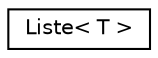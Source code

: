 digraph "Graphical Class Hierarchy"
{
  edge [fontname="Helvetica",fontsize="10",labelfontname="Helvetica",labelfontsize="10"];
  node [fontname="Helvetica",fontsize="10",shape=record];
  rankdir="LR";
  Node0 [label="Liste\< T \>",height=0.2,width=0.4,color="black", fillcolor="white", style="filled",URL="$structListe.html"];
}
